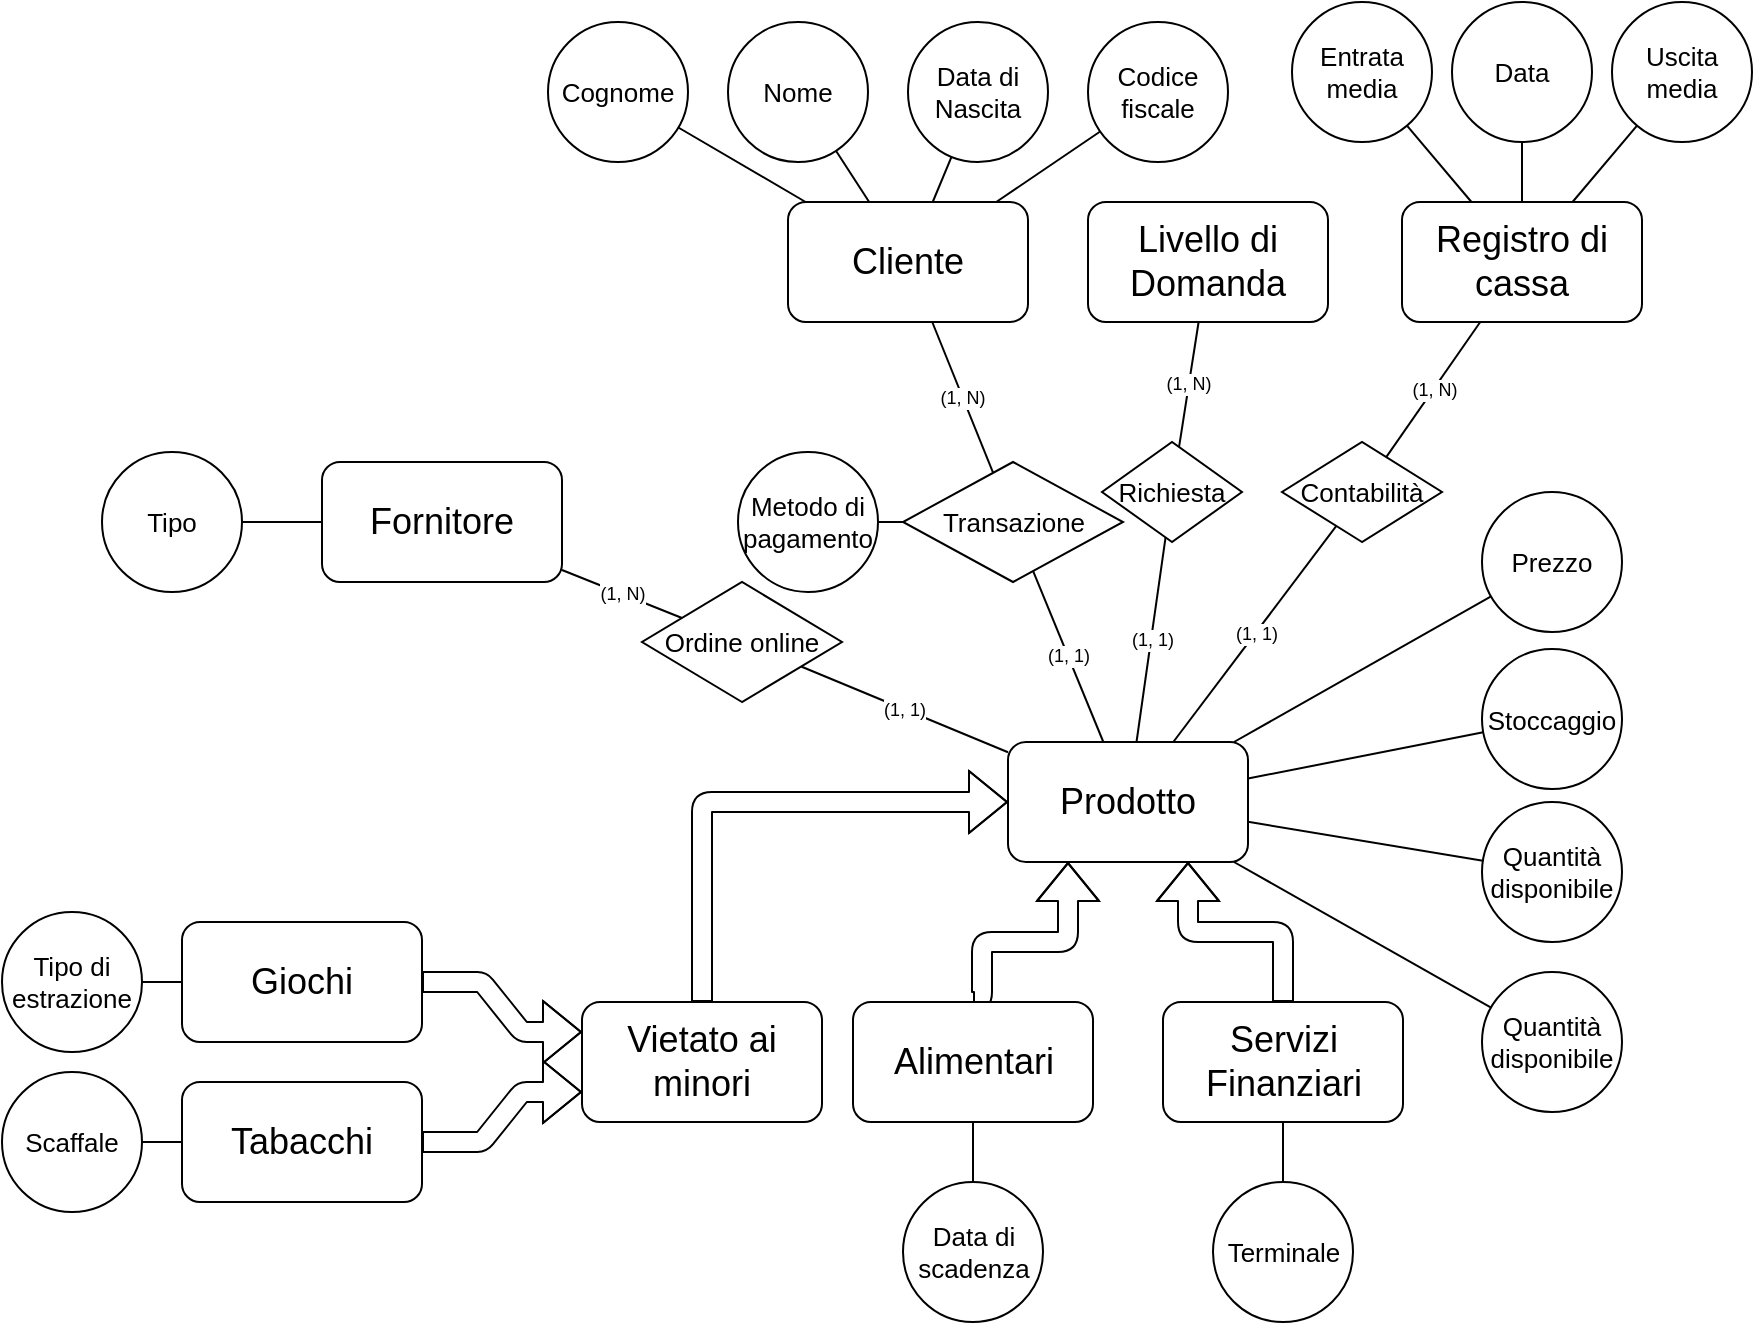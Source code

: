 <mxfile version="22.1.2" type="device" pages="2">
  <diagram name="Page-1" id="yC7KV2Ko1jgtMiXsxVH6">
    <mxGraphModel dx="1434" dy="862" grid="1" gridSize="10" guides="1" tooltips="1" connect="1" arrows="1" fold="1" page="1" pageScale="1" pageWidth="1169" pageHeight="827" background="none" math="0" shadow="0">
      <root>
        <mxCell id="0" />
        <mxCell id="1" parent="0" />
        <mxCell id="bjiBy-Oqqbf7vFOBeWp3-7" style="edgeStyle=entityRelationEdgeStyle;rounded=1;orthogonalLoop=1;jettySize=auto;html=1;entryX=1;entryY=0.75;entryDx=0;entryDy=0;shape=flexArrow;labelBackgroundColor=none;fontColor=default;" parent="1" source="NwfZpaaQpDAw_J0AIX61-36" target="BWnH7RUJTYlGTLS44q7B-50" edge="1">
          <mxGeometry relative="1" as="geometry" />
        </mxCell>
        <mxCell id="bjiBy-Oqqbf7vFOBeWp3-13" style="edgeStyle=orthogonalEdgeStyle;rounded=1;orthogonalLoop=1;jettySize=auto;html=1;entryX=0.25;entryY=0;entryDx=0;entryDy=0;shape=flexArrow;labelBackgroundColor=none;fontColor=default;" parent="1" source="NwfZpaaQpDAw_J0AIX61-58" target="NwfZpaaQpDAw_J0AIX61-10" edge="1">
          <mxGeometry relative="1" as="geometry" />
        </mxCell>
        <mxCell id="bjiBy-Oqqbf7vFOBeWp3-11" style="edgeStyle=orthogonalEdgeStyle;rounded=1;orthogonalLoop=1;jettySize=auto;html=1;endArrow=blockThin;endFill=1;shape=flexArrow;entryX=0.75;entryY=0;entryDx=0;entryDy=0;elbow=vertical;labelBackgroundColor=none;fontColor=default;exitX=0.5;exitY=1;exitDx=0;exitDy=0;" parent="1" source="NwfZpaaQpDAw_J0AIX61-81" target="NwfZpaaQpDAw_J0AIX61-10" edge="1">
          <mxGeometry relative="1" as="geometry">
            <Array as="points">
              <mxPoint x="637" y="554" />
              <mxPoint x="680" y="554" />
            </Array>
          </mxGeometry>
        </mxCell>
        <mxCell id="bjiBy-Oqqbf7vFOBeWp3-6" style="edgeStyle=entityRelationEdgeStyle;rounded=1;orthogonalLoop=1;jettySize=auto;html=1;shape=flexArrow;entryX=1;entryY=0.25;entryDx=0;entryDy=0;labelBackgroundColor=none;fontColor=default;" parent="1" source="NwfZpaaQpDAw_J0AIX61-86" target="BWnH7RUJTYlGTLS44q7B-50" edge="1">
          <mxGeometry relative="1" as="geometry" />
        </mxCell>
        <mxCell id="BWnH7RUJTYlGTLS44q7B-9" value="(1, N)" style="endArrow=none;rounded=1;shadow=0;snapToPoint=0;fixDash=0;editable=1;movable=1;resizable=1;rotatable=1;deletable=1;locked=0;connectable=1;metaEdit=0;backgroundOutline=0;cloneable=1;enumerate=0;comic=0;fontSize=9;verticalAlign=middle;align=center;fontStyle=0;fontColor=default;labelBackgroundColor=default;labelBorderColor=none;html=1;spacing=0;horizontal=1;" parent="1" source="NwfZpaaQpDAw_J0AIX61-1" target="NwfZpaaQpDAw_J0AIX61-28" edge="1">
          <mxGeometry width="50" height="50" relative="1" as="geometry">
            <mxPoint x="575" y="214" as="sourcePoint" />
            <mxPoint x="804" y="329.5" as="targetPoint" />
          </mxGeometry>
        </mxCell>
        <mxCell id="BWnH7RUJTYlGTLS44q7B-10" value="(1, 1)" style="endArrow=none;rounded=1;shadow=0;snapToPoint=0;fixDash=0;editable=1;movable=1;resizable=1;rotatable=1;deletable=1;locked=0;connectable=1;metaEdit=0;backgroundOutline=0;cloneable=1;enumerate=0;comic=0;fontSize=9;verticalAlign=middle;align=center;fontStyle=0;fontColor=default;labelBackgroundColor=default;labelBorderColor=none;html=1;spacing=0;horizontal=1;" parent="1" source="NwfZpaaQpDAw_J0AIX61-1" target="NwfZpaaQpDAw_J0AIX61-10" edge="1">
          <mxGeometry width="50" height="50" relative="1" as="geometry">
            <mxPoint x="695" y="296" as="sourcePoint" />
            <mxPoint x="695" y="258" as="targetPoint" />
          </mxGeometry>
        </mxCell>
        <mxCell id="BWnH7RUJTYlGTLS44q7B-13" value="" style="endArrow=none;rounded=1;shadow=0;snapToPoint=0;fixDash=0;editable=1;movable=1;resizable=1;rotatable=1;deletable=1;locked=0;connectable=1;metaEdit=0;backgroundOutline=0;cloneable=1;enumerate=0;comic=0;fontSize=18;verticalAlign=middle;align=center;fontStyle=0;fontColor=default;labelBackgroundColor=none;labelBorderColor=none;html=1;spacing=0;horizontal=1;" parent="1" source="BWnH7RUJTYlGTLS44q7B-11" target="NwfZpaaQpDAw_J0AIX61-1" edge="1">
          <mxGeometry width="50" height="50" relative="1" as="geometry">
            <mxPoint x="754" y="408.5" as="sourcePoint" />
            <mxPoint x="590" y="350" as="targetPoint" />
          </mxGeometry>
        </mxCell>
        <mxCell id="BWnH7RUJTYlGTLS44q7B-18" value="" style="endArrow=none;rounded=1;shadow=0;snapToPoint=0;fixDash=0;editable=1;movable=1;resizable=1;rotatable=1;deletable=1;locked=0;connectable=1;metaEdit=0;backgroundOutline=0;cloneable=1;enumerate=0;comic=0;fontSize=18;verticalAlign=middle;align=center;fontStyle=0;fontColor=default;labelBackgroundColor=none;labelBorderColor=none;html=1;spacing=0;horizontal=1;" parent="1" source="BWnH7RUJTYlGTLS44q7B-17" target="NwfZpaaQpDAw_J0AIX61-36" edge="1">
          <mxGeometry width="50" height="50" relative="1" as="geometry">
            <mxPoint x="-95" y="895" as="sourcePoint" />
            <mxPoint x="-45" y="845" as="targetPoint" />
          </mxGeometry>
        </mxCell>
        <mxCell id="BWnH7RUJTYlGTLS44q7B-23" value="(1, N)" style="endArrow=none;rounded=1;shadow=0;snapToPoint=0;fixDash=0;editable=1;movable=1;resizable=1;rotatable=1;deletable=1;locked=0;connectable=1;metaEdit=0;backgroundOutline=0;cloneable=1;enumerate=0;comic=0;fontSize=9;verticalAlign=middle;align=center;fontStyle=0;fontColor=default;labelBackgroundColor=default;labelBorderColor=none;html=1;spacing=0;horizontal=1;" parent="1" source="BWnH7RUJTYlGTLS44q7B-19" target="BWnH7RUJTYlGTLS44q7B-22" edge="1">
          <mxGeometry width="50" height="50" relative="1" as="geometry">
            <mxPoint x="864" y="467" as="sourcePoint" />
            <mxPoint x="914" y="417" as="targetPoint" />
          </mxGeometry>
        </mxCell>
        <mxCell id="BWnH7RUJTYlGTLS44q7B-24" value="(1, 1)" style="endArrow=none;rounded=1;shadow=0;snapToPoint=0;fixDash=0;editable=1;movable=1;resizable=1;rotatable=1;deletable=1;locked=0;connectable=1;metaEdit=0;backgroundOutline=0;cloneable=1;enumerate=0;comic=0;fontSize=9;verticalAlign=middle;align=center;fontStyle=0;fontColor=default;labelBackgroundColor=default;labelBorderColor=none;html=1;spacing=0;horizontal=1;" parent="1" source="NwfZpaaQpDAw_J0AIX61-10" target="BWnH7RUJTYlGTLS44q7B-22" edge="1">
          <mxGeometry width="50" height="50" relative="1" as="geometry">
            <mxPoint x="385" y="273" as="sourcePoint" />
            <mxPoint x="470" y="322" as="targetPoint" />
          </mxGeometry>
        </mxCell>
        <mxCell id="BWnH7RUJTYlGTLS44q7B-29" value="" style="endArrow=none;rounded=1;shadow=0;snapToPoint=0;fixDash=0;editable=1;movable=1;resizable=1;rotatable=1;deletable=1;locked=0;connectable=1;metaEdit=0;backgroundOutline=0;cloneable=1;enumerate=0;comic=0;fontSize=18;verticalAlign=middle;align=center;fontStyle=0;fontColor=default;labelBackgroundColor=none;labelBorderColor=none;html=1;spacing=0;horizontal=1;" parent="1" source="BWnH7RUJTYlGTLS44q7B-27" target="NwfZpaaQpDAw_J0AIX61-10" edge="1">
          <mxGeometry width="50" height="50" relative="1" as="geometry">
            <mxPoint x="829" y="245" as="sourcePoint" />
            <mxPoint x="759" y="331.166" as="targetPoint" />
          </mxGeometry>
        </mxCell>
        <mxCell id="BWnH7RUJTYlGTLS44q7B-30" value="" style="endArrow=none;rounded=1;shadow=0;snapToPoint=0;fixDash=0;editable=1;movable=1;resizable=1;rotatable=1;deletable=1;locked=0;connectable=1;metaEdit=0;backgroundOutline=0;cloneable=1;enumerate=0;comic=0;fontSize=18;verticalAlign=middle;align=center;fontStyle=0;fontColor=default;labelBackgroundColor=none;labelBorderColor=none;html=1;spacing=0;horizontal=1;" parent="1" source="BWnH7RUJTYlGTLS44q7B-28" target="NwfZpaaQpDAw_J0AIX61-10" edge="1">
          <mxGeometry width="50" height="50" relative="1" as="geometry">
            <mxPoint x="824" y="331" as="sourcePoint" />
            <mxPoint x="759" y="372.273" as="targetPoint" />
          </mxGeometry>
        </mxCell>
        <mxCell id="BWnH7RUJTYlGTLS44q7B-32" value="(1, 1)" style="endArrow=none;rounded=1;shadow=0;snapToPoint=0;fixDash=0;editable=1;movable=1;resizable=1;rotatable=1;deletable=1;locked=0;connectable=1;metaEdit=0;backgroundOutline=0;cloneable=1;enumerate=0;comic=0;fontSize=9;verticalAlign=middle;align=center;fontStyle=0;fontColor=default;labelBackgroundColor=default;labelBorderColor=none;html=1;spacing=0;horizontal=1;" parent="1" source="BWnH7RUJTYlGTLS44q7B-33" target="NwfZpaaQpDAw_J0AIX61-10" edge="1">
          <mxGeometry width="50" height="50" relative="1" as="geometry">
            <mxPoint x="856" y="272" as="sourcePoint" />
            <mxPoint x="759" y="313.0" as="targetPoint" />
          </mxGeometry>
        </mxCell>
        <mxCell id="BWnH7RUJTYlGTLS44q7B-34" value="(1, N)" style="endArrow=none;rounded=1;shadow=0;snapToPoint=0;fixDash=0;editable=1;movable=1;resizable=1;rotatable=1;deletable=1;locked=0;connectable=1;metaEdit=0;backgroundOutline=0;cloneable=1;enumerate=0;comic=0;fontSize=9;verticalAlign=middle;align=center;fontStyle=0;fontColor=default;labelBackgroundColor=default;labelBorderColor=none;html=1;spacing=0;horizontal=1;" parent="1" source="BWnH7RUJTYlGTLS44q7B-31" target="BWnH7RUJTYlGTLS44q7B-33" edge="1">
          <mxGeometry width="50" height="50" relative="1" as="geometry">
            <mxPoint x="875" y="275" as="sourcePoint" />
            <mxPoint x="769" y="325" as="targetPoint" />
          </mxGeometry>
        </mxCell>
        <mxCell id="BWnH7RUJTYlGTLS44q7B-40" value="" style="endArrow=none;rounded=1;shadow=0;snapToPoint=0;fixDash=0;editable=1;movable=1;resizable=1;rotatable=1;deletable=1;locked=0;connectable=1;metaEdit=0;backgroundOutline=0;cloneable=1;enumerate=0;comic=0;fontSize=18;verticalAlign=middle;align=center;fontStyle=0;fontColor=default;labelBackgroundColor=none;labelBorderColor=none;html=1;spacing=0;horizontal=1;" parent="1" source="BWnH7RUJTYlGTLS44q7B-41" target="NwfZpaaQpDAw_J0AIX61-86" edge="1">
          <mxGeometry width="50" height="50" relative="1" as="geometry">
            <mxPoint x="113.25" y="1134" as="sourcePoint" />
            <mxPoint x="254.25" y="1065" as="targetPoint" />
          </mxGeometry>
        </mxCell>
        <mxCell id="BWnH7RUJTYlGTLS44q7B-45" value="" style="endArrow=none;rounded=1;shadow=0;snapToPoint=0;fixDash=0;editable=1;movable=1;resizable=1;rotatable=1;deletable=1;locked=0;connectable=1;metaEdit=0;backgroundOutline=0;cloneable=1;enumerate=0;comic=0;fontSize=18;verticalAlign=middle;align=center;fontStyle=0;fontColor=default;labelBackgroundColor=none;labelBorderColor=none;html=1;spacing=0;horizontal=1;" parent="1" source="UuxUA1EpaXaRg3eKshWf-8" target="NwfZpaaQpDAw_J0AIX61-28" edge="1">
          <mxGeometry width="50" height="50" relative="1" as="geometry">
            <mxPoint x="589.0" y="104" as="sourcePoint" />
            <mxPoint x="651.0" y="134.5" as="targetPoint" />
          </mxGeometry>
        </mxCell>
        <mxCell id="BWnH7RUJTYlGTLS44q7B-47" value="" style="endArrow=none;rounded=1;shadow=0;snapToPoint=0;fixDash=0;editable=1;movable=1;resizable=1;rotatable=1;deletable=1;locked=0;connectable=1;metaEdit=0;backgroundOutline=0;cloneable=1;enumerate=0;comic=0;fontSize=18;verticalAlign=middle;align=center;fontStyle=0;fontColor=default;labelBackgroundColor=none;labelBorderColor=none;html=1;spacing=0;horizontal=1;" parent="1" source="BWnH7RUJTYlGTLS44q7B-46" target="NwfZpaaQpDAw_J0AIX61-28" edge="1">
          <mxGeometry width="50" height="50" relative="1" as="geometry">
            <mxPoint x="780" y="357.5" as="sourcePoint" />
            <mxPoint x="627" y="141.3" as="targetPoint" />
          </mxGeometry>
        </mxCell>
        <mxCell id="BWnH7RUJTYlGTLS44q7B-49" value="" style="endArrow=none;rounded=1;shadow=0;snapToPoint=0;fixDash=0;editable=1;movable=1;resizable=1;rotatable=1;deletable=1;locked=0;connectable=1;metaEdit=0;backgroundOutline=0;cloneable=1;enumerate=0;comic=0;fontSize=18;verticalAlign=middle;align=center;fontStyle=0;fontColor=default;labelBackgroundColor=none;labelBorderColor=none;html=1;spacing=0;horizontal=1;" parent="1" source="BWnH7RUJTYlGTLS44q7B-48" target="NwfZpaaQpDAw_J0AIX61-28" edge="1">
          <mxGeometry width="50" height="50" relative="1" as="geometry">
            <mxPoint x="722" y="134.5" as="sourcePoint" />
            <mxPoint x="645" y="137.5" as="targetPoint" />
          </mxGeometry>
        </mxCell>
        <mxCell id="bjiBy-Oqqbf7vFOBeWp3-12" style="edgeStyle=orthogonalEdgeStyle;rounded=1;orthogonalLoop=1;jettySize=auto;html=1;entryX=1;entryY=0.5;entryDx=0;entryDy=0;exitX=0.5;exitY=1;exitDx=0;exitDy=0;elbow=vertical;shape=flexArrow;labelBackgroundColor=none;fontColor=default;" parent="1" source="BWnH7RUJTYlGTLS44q7B-50" target="NwfZpaaQpDAw_J0AIX61-10" edge="1">
          <mxGeometry relative="1" as="geometry">
            <Array as="points">
              <mxPoint x="497" y="484" />
            </Array>
          </mxGeometry>
        </mxCell>
        <mxCell id="BWnH7RUJTYlGTLS44q7B-60" value="" style="endArrow=none;rounded=1;shadow=0;snapToPoint=0;fixDash=0;editable=1;movable=1;resizable=1;rotatable=1;deletable=1;locked=0;connectable=1;metaEdit=0;backgroundOutline=0;cloneable=1;enumerate=0;comic=0;fontSize=18;verticalAlign=middle;align=center;fontStyle=0;fontColor=default;labelBackgroundColor=none;labelBorderColor=none;html=1;spacing=0;horizontal=1;" parent="1" source="BWnH7RUJTYlGTLS44q7B-59" target="NwfZpaaQpDAw_J0AIX61-10" edge="1">
          <mxGeometry width="50" height="50" relative="1" as="geometry">
            <mxPoint x="959" y="275.5" as="sourcePoint" />
            <mxPoint x="759" y="350.56" as="targetPoint" />
          </mxGeometry>
        </mxCell>
        <mxCell id="BWnH7RUJTYlGTLS44q7B-65" value="(1, 1)" style="endArrow=none;rounded=1;shadow=0;snapToPoint=0;fixDash=0;editable=1;movable=1;resizable=1;rotatable=1;deletable=1;locked=0;connectable=1;metaEdit=0;backgroundOutline=0;cloneable=1;enumerate=0;comic=0;fontSize=9;verticalAlign=middle;align=center;fontStyle=0;fontColor=default;labelBackgroundColor=default;labelBorderColor=none;html=1;spacing=0;horizontal=1;" parent="1" source="BWnH7RUJTYlGTLS44q7B-64" target="NwfZpaaQpDAw_J0AIX61-10" edge="1">
          <mxGeometry width="50" height="50" relative="1" as="geometry">
            <mxPoint x="752" y="318" as="sourcePoint" />
            <mxPoint x="709" y="414" as="targetPoint" />
          </mxGeometry>
        </mxCell>
        <mxCell id="BWnH7RUJTYlGTLS44q7B-66" value="(1, N)" style="endArrow=none;rounded=1;shadow=0;snapToPoint=0;fixDash=0;editable=1;movable=1;resizable=1;rotatable=1;deletable=1;locked=0;connectable=1;metaEdit=0;backgroundOutline=0;cloneable=1;enumerate=0;comic=0;fontSize=9;verticalAlign=middle;align=center;fontStyle=0;fontColor=default;labelBackgroundColor=default;labelBorderColor=none;html=1;spacing=0;horizontal=1;" parent="1" source="BWnH7RUJTYlGTLS44q7B-63" target="BWnH7RUJTYlGTLS44q7B-64" edge="1">
          <mxGeometry width="50" height="50" relative="1" as="geometry">
            <mxPoint x="776" y="528.5" as="sourcePoint" />
            <mxPoint x="714" y="501.5" as="targetPoint" />
          </mxGeometry>
        </mxCell>
        <mxCell id="BWnH7RUJTYlGTLS44q7B-70" value="" style="endArrow=none;rounded=1;shadow=0;snapToPoint=0;fixDash=0;editable=1;movable=1;resizable=1;rotatable=1;deletable=1;locked=0;connectable=1;metaEdit=0;backgroundOutline=0;cloneable=1;enumerate=0;comic=0;fontSize=18;verticalAlign=middle;align=center;fontStyle=0;fontColor=default;labelBackgroundColor=none;labelBorderColor=none;html=1;spacing=0;horizontal=1;" parent="1" source="BWnH7RUJTYlGTLS44q7B-68" target="BWnH7RUJTYlGTLS44q7B-63" edge="1">
          <mxGeometry width="50" height="50" relative="1" as="geometry">
            <mxPoint x="861" y="409.5" as="sourcePoint" />
            <mxPoint x="714" y="455.5" as="targetPoint" />
          </mxGeometry>
        </mxCell>
        <mxCell id="BWnH7RUJTYlGTLS44q7B-71" value="" style="endArrow=none;rounded=1;shadow=0;snapToPoint=0;fixDash=0;editable=1;movable=1;resizable=1;rotatable=1;deletable=1;locked=0;connectable=1;metaEdit=0;backgroundOutline=0;cloneable=1;enumerate=0;comic=0;fontSize=18;verticalAlign=middle;align=center;fontStyle=0;fontColor=default;labelBackgroundColor=none;labelBorderColor=none;html=1;spacing=0;horizontal=1;" parent="1" source="BWnH7RUJTYlGTLS44q7B-69" target="BWnH7RUJTYlGTLS44q7B-63" edge="1">
          <mxGeometry width="50" height="50" relative="1" as="geometry">
            <mxPoint x="1028" y="681.5" as="sourcePoint" />
            <mxPoint x="990" y="582.5" as="targetPoint" />
          </mxGeometry>
        </mxCell>
        <mxCell id="BWnH7RUJTYlGTLS44q7B-73" value="" style="endArrow=none;rounded=1;shadow=0;snapToPoint=0;fixDash=0;editable=1;movable=1;resizable=1;rotatable=1;deletable=1;locked=0;connectable=1;metaEdit=0;backgroundOutline=0;cloneable=1;enumerate=0;comic=0;fontSize=18;verticalAlign=middle;align=center;fontStyle=0;fontColor=default;labelBackgroundColor=none;labelBorderColor=none;html=1;spacing=0;horizontal=1;" parent="1" source="BWnH7RUJTYlGTLS44q7B-72" target="BWnH7RUJTYlGTLS44q7B-63" edge="1">
          <mxGeometry width="50" height="50" relative="1" as="geometry">
            <mxPoint x="989.64" y="755.75" as="sourcePoint" />
            <mxPoint x="987" y="220.979" as="targetPoint" />
          </mxGeometry>
        </mxCell>
        <mxCell id="BWnH7RUJTYlGTLS44q7B-77" value="" style="endArrow=none;rounded=1;shadow=0;snapToPoint=0;fixDash=0;editable=1;movable=1;resizable=1;rotatable=1;deletable=1;locked=0;connectable=1;metaEdit=0;backgroundOutline=0;cloneable=1;enumerate=0;comic=0;fontSize=18;verticalAlign=middle;align=center;fontStyle=0;fontColor=default;labelBackgroundColor=none;labelBorderColor=none;html=1;spacing=0;horizontal=1;" parent="1" source="BWnH7RUJTYlGTLS44q7B-76" target="NwfZpaaQpDAw_J0AIX61-10" edge="1">
          <mxGeometry width="50" height="50" relative="1" as="geometry">
            <mxPoint x="858" y="368" as="sourcePoint" />
            <mxPoint x="755" y="416" as="targetPoint" />
          </mxGeometry>
        </mxCell>
        <mxCell id="UuxUA1EpaXaRg3eKshWf-10" value="" style="endArrow=none;rounded=1;shadow=0;snapToPoint=0;fixDash=0;editable=1;movable=1;resizable=1;rotatable=1;deletable=1;locked=0;connectable=1;metaEdit=0;backgroundOutline=0;cloneable=1;enumerate=0;comic=0;fontSize=18;verticalAlign=middle;align=center;fontStyle=0;fontColor=default;labelBackgroundColor=none;labelBorderColor=none;html=1;spacing=0;horizontal=1;" parent="1" source="UuxUA1EpaXaRg3eKshWf-7" target="NwfZpaaQpDAw_J0AIX61-28" edge="1">
          <mxGeometry width="50" height="50" relative="1" as="geometry">
            <mxPoint x="651" y="112" as="sourcePoint" />
            <mxPoint x="622" y="150" as="targetPoint" />
          </mxGeometry>
        </mxCell>
        <mxCell id="UuxUA1EpaXaRg3eKshWf-11" value="" style="endArrow=none;rounded=1;shadow=0;snapToPoint=0;fixDash=0;editable=1;movable=1;resizable=1;rotatable=1;deletable=1;locked=0;connectable=1;metaEdit=0;backgroundOutline=0;cloneable=1;enumerate=0;comic=0;fontSize=18;verticalAlign=middle;align=center;fontStyle=0;fontColor=default;labelBackgroundColor=none;labelBorderColor=none;html=1;spacing=0;horizontal=1;" parent="1" source="UuxUA1EpaXaRg3eKshWf-12" target="BWnH7RUJTYlGTLS44q7B-19" edge="1">
          <mxGeometry width="50" height="50" relative="1" as="geometry">
            <mxPoint x="410.25" y="394" as="sourcePoint" />
            <mxPoint x="342" y="279.764" as="targetPoint" />
          </mxGeometry>
        </mxCell>
        <mxCell id="NwfZpaaQpDAw_J0AIX61-10" value="Prodotto" style="fontSize=18;shadow=0;snapToPoint=0;fixDash=0;editable=1;movable=1;resizable=1;rotatable=1;deletable=1;locked=0;connectable=1;metaEdit=0;backgroundOutline=0;cloneable=1;enumerate=0;comic=0;verticalAlign=middle;align=center;fontStyle=0;labelBackgroundColor=none;labelBorderColor=none;whiteSpace=wrap;html=1;spacing=0;horizontal=1;direction=west;flipH=0;flipV=0;rounded=1;" parent="1" vertex="1">
          <mxGeometry x="650" y="454" width="120" height="60" as="geometry" />
        </mxCell>
        <mxCell id="NwfZpaaQpDAw_J0AIX61-1" value="Transazione" style="rhombus;fontSize=13;shadow=0;snapToPoint=0;fixDash=0;editable=1;movable=1;resizable=1;rotatable=1;deletable=1;locked=0;connectable=1;metaEdit=0;backgroundOutline=0;cloneable=1;enumerate=0;comic=0;verticalAlign=middle;align=center;fontStyle=0;labelBackgroundColor=none;labelBorderColor=none;whiteSpace=wrap;html=1;spacing=0;horizontal=1;direction=west;flipH=0;flipV=0;rounded=0;" parent="1" vertex="1">
          <mxGeometry x="597.5" y="314" width="110" height="60" as="geometry" />
        </mxCell>
        <mxCell id="NwfZpaaQpDAw_J0AIX61-28" value="Cliente" style="rounded=1;fontSize=18;shadow=0;snapToPoint=0;fixDash=0;editable=1;movable=1;resizable=1;rotatable=1;deletable=1;locked=0;connectable=1;metaEdit=0;backgroundOutline=0;cloneable=1;enumerate=0;comic=0;verticalAlign=middle;align=center;fontStyle=0;labelBackgroundColor=none;labelBorderColor=none;whiteSpace=wrap;html=1;spacing=0;horizontal=1;direction=west;flipH=0;flipV=0;" parent="1" vertex="1">
          <mxGeometry x="540" y="184" width="120" height="60" as="geometry" />
        </mxCell>
        <mxCell id="NwfZpaaQpDAw_J0AIX61-36" value="Giochi" style="rounded=1;fontSize=18;shadow=0;snapToPoint=0;fixDash=0;editable=1;movable=1;resizable=1;rotatable=1;deletable=1;locked=0;connectable=1;metaEdit=0;backgroundOutline=0;cloneable=1;enumerate=0;comic=0;verticalAlign=middle;align=center;fontStyle=0;labelBackgroundColor=none;labelBorderColor=none;whiteSpace=wrap;html=1;spacing=0;horizontal=1;direction=west;flipH=0;flipV=0;" parent="1" vertex="1">
          <mxGeometry x="237" y="544" width="120" height="60" as="geometry" />
        </mxCell>
        <mxCell id="NwfZpaaQpDAw_J0AIX61-58" value="Servizi Finanziari" style="fontSize=18;shadow=0;snapToPoint=0;fixDash=0;editable=1;movable=1;resizable=1;rotatable=1;deletable=1;locked=0;connectable=1;metaEdit=0;backgroundOutline=0;cloneable=1;enumerate=0;comic=0;verticalAlign=middle;align=center;fontStyle=0;labelBackgroundColor=none;labelBorderColor=none;whiteSpace=wrap;html=1;spacing=0;horizontal=1;direction=west;flipH=0;flipV=0;rounded=1;" parent="1" vertex="1">
          <mxGeometry x="727.5" y="584" width="120" height="60" as="geometry" />
        </mxCell>
        <mxCell id="NwfZpaaQpDAw_J0AIX61-81" value="Alimentari" style="rounded=1;fontSize=18;shadow=0;snapToPoint=0;fixDash=0;editable=1;movable=1;resizable=1;rotatable=1;deletable=1;locked=0;connectable=1;metaEdit=0;backgroundOutline=0;cloneable=1;enumerate=0;comic=0;verticalAlign=middle;align=center;fontStyle=0;labelBackgroundColor=none;labelBorderColor=none;whiteSpace=wrap;html=1;spacing=0;horizontal=1;direction=west;flipH=0;flipV=0;" parent="1" vertex="1">
          <mxGeometry x="572.5" y="584" width="120" height="60" as="geometry" />
        </mxCell>
        <mxCell id="NwfZpaaQpDAw_J0AIX61-86" value="Tabacchi" style="rounded=1;fontSize=18;shadow=0;snapToPoint=0;fixDash=0;editable=1;movable=1;resizable=1;rotatable=1;deletable=1;locked=0;connectable=1;metaEdit=0;backgroundOutline=0;cloneable=1;enumerate=0;comic=0;verticalAlign=middle;align=center;fontStyle=0;labelBackgroundColor=none;labelBorderColor=none;whiteSpace=wrap;html=1;spacing=0;horizontal=1;direction=west;flipH=0;flipV=0;" parent="1" vertex="1">
          <mxGeometry x="237" y="624" width="120" height="60" as="geometry" />
        </mxCell>
        <mxCell id="BWnH7RUJTYlGTLS44q7B-11" value="Metodo di pagamento" style="ellipse;aspect=fixed;shadow=0;snapToPoint=0;fixDash=0;editable=1;movable=1;resizable=1;rotatable=1;deletable=1;locked=0;connectable=1;metaEdit=0;backgroundOutline=0;cloneable=1;enumerate=0;comic=0;fontSize=13;verticalAlign=middle;align=center;fontStyle=0;labelBackgroundColor=none;labelBorderColor=none;whiteSpace=wrap;html=1;spacing=0;horizontal=1;direction=west;flipH=0;flipV=0;noLabel=0;allowArrows=1;expand=1;autosize=1;fixedWidth=0;resizeWidth=0;resizeHeight=0;treeFolding=0;treeMoving=0;rounded=1;" parent="1" vertex="1">
          <mxGeometry x="515" y="309" width="70" height="70" as="geometry" />
        </mxCell>
        <mxCell id="BWnH7RUJTYlGTLS44q7B-17" value="Tipo di estrazione" style="ellipse;aspect=fixed;shadow=0;snapToPoint=0;fixDash=0;editable=1;movable=1;resizable=1;rotatable=1;deletable=1;locked=0;connectable=1;metaEdit=0;backgroundOutline=0;cloneable=1;enumerate=0;comic=0;fontSize=13;verticalAlign=middle;align=center;fontStyle=0;labelBackgroundColor=none;labelBorderColor=none;whiteSpace=wrap;html=1;spacing=0;horizontal=1;direction=west;flipH=0;flipV=0;noLabel=0;allowArrows=1;expand=1;autosize=1;fixedWidth=0;resizeWidth=0;resizeHeight=0;treeFolding=0;treeMoving=0;rounded=1;" parent="1" vertex="1">
          <mxGeometry x="147" y="539" width="70" height="70" as="geometry" />
        </mxCell>
        <mxCell id="BWnH7RUJTYlGTLS44q7B-19" value="Fornitore" style="rounded=1;shadow=0;snapToPoint=0;fixDash=0;editable=1;movable=1;resizable=1;rotatable=1;deletable=1;locked=0;connectable=1;metaEdit=0;backgroundOutline=0;cloneable=1;enumerate=0;comic=0;fontSize=18;verticalAlign=middle;align=center;fontStyle=0;labelBackgroundColor=none;labelBorderColor=none;whiteSpace=wrap;html=1;spacing=0;horizontal=1;direction=west;flipH=0;flipV=0;" parent="1" vertex="1">
          <mxGeometry x="307" y="314" width="120" height="60" as="geometry" />
        </mxCell>
        <mxCell id="BWnH7RUJTYlGTLS44q7B-22" value="Ordine online" style="rhombus;shadow=0;snapToPoint=0;fixDash=0;editable=1;movable=1;resizable=1;rotatable=1;deletable=1;locked=0;connectable=1;metaEdit=0;backgroundOutline=0;cloneable=1;enumerate=0;comic=0;fontSize=13;verticalAlign=middle;align=center;fontStyle=0;labelBackgroundColor=none;labelBorderColor=none;whiteSpace=wrap;html=1;spacing=0;horizontal=1;direction=west;flipH=0;flipV=0;rounded=0;" parent="1" vertex="1">
          <mxGeometry x="467" y="374" width="100" height="60" as="geometry" />
        </mxCell>
        <mxCell id="BWnH7RUJTYlGTLS44q7B-27" value="Prezzo" style="ellipse;aspect=fixed;shadow=0;snapToPoint=0;fixDash=0;editable=1;movable=1;resizable=1;rotatable=1;deletable=1;locked=0;connectable=1;metaEdit=0;backgroundOutline=0;cloneable=1;enumerate=0;comic=0;fontSize=13;verticalAlign=middle;align=center;fontStyle=0;labelBackgroundColor=none;labelBorderColor=none;whiteSpace=wrap;html=1;spacing=0;horizontal=1;direction=west;flipH=0;flipV=0;noLabel=0;allowArrows=1;expand=1;autosize=1;fixedWidth=0;resizeWidth=0;resizeHeight=0;treeFolding=0;treeMoving=0;rounded=1;" parent="1" vertex="1">
          <mxGeometry x="887" y="329" width="70" height="70" as="geometry" />
        </mxCell>
        <mxCell id="BWnH7RUJTYlGTLS44q7B-28" value="Quantità disponibile" style="ellipse;aspect=fixed;shadow=0;snapToPoint=0;fixDash=0;editable=1;movable=1;resizable=1;rotatable=1;deletable=1;locked=0;connectable=1;metaEdit=0;backgroundOutline=0;cloneable=1;enumerate=0;comic=0;fontSize=13;verticalAlign=middle;align=center;fontStyle=0;labelBackgroundColor=none;labelBorderColor=none;whiteSpace=wrap;html=1;spacing=0;horizontal=1;direction=west;flipH=0;flipV=0;noLabel=0;allowArrows=1;expand=1;autosize=1;fixedWidth=0;resizeWidth=0;resizeHeight=0;treeFolding=0;treeMoving=0;rounded=1;" parent="1" vertex="1">
          <mxGeometry x="887" y="569" width="70" height="70" as="geometry" />
        </mxCell>
        <mxCell id="BWnH7RUJTYlGTLS44q7B-31" value="Livello di Domanda" style="rounded=1;shadow=0;snapToPoint=0;fixDash=0;editable=1;movable=1;resizable=1;rotatable=1;deletable=1;locked=0;connectable=1;metaEdit=0;backgroundOutline=0;cloneable=1;enumerate=0;comic=0;fontSize=18;verticalAlign=middle;align=center;fontStyle=0;labelBackgroundColor=none;labelBorderColor=none;whiteSpace=wrap;html=1;spacing=0;horizontal=1;direction=west;flipH=0;flipV=0;" parent="1" vertex="1">
          <mxGeometry x="690" y="184" width="120" height="60" as="geometry" />
        </mxCell>
        <mxCell id="BWnH7RUJTYlGTLS44q7B-33" value="Richiesta" style="rhombus;shadow=0;snapToPoint=0;fixDash=0;editable=1;movable=1;resizable=1;rotatable=1;deletable=1;locked=0;connectable=1;metaEdit=0;backgroundOutline=0;cloneable=1;enumerate=0;comic=0;fontSize=13;verticalAlign=middle;align=center;fontStyle=0;labelBackgroundColor=none;labelBorderColor=none;whiteSpace=wrap;html=1;spacing=0;horizontal=1;direction=west;flipH=0;flipV=0;rounded=0;" parent="1" vertex="1">
          <mxGeometry x="697" y="304" width="70" height="50" as="geometry" />
        </mxCell>
        <mxCell id="BWnH7RUJTYlGTLS44q7B-36" value="Terminale" style="ellipse;aspect=fixed;shadow=0;snapToPoint=0;fixDash=0;editable=1;movable=1;resizable=1;rotatable=1;deletable=1;locked=0;connectable=1;metaEdit=0;backgroundOutline=0;cloneable=1;enumerate=0;comic=0;fontSize=13;verticalAlign=middle;align=center;fontStyle=0;labelBackgroundColor=none;labelBorderColor=none;whiteSpace=wrap;html=1;spacing=0;horizontal=1;direction=west;flipH=0;flipV=0;noLabel=0;allowArrows=1;expand=1;autosize=1;fixedWidth=0;resizeWidth=0;resizeHeight=0;treeFolding=0;treeMoving=0;rounded=1;" parent="1" vertex="1">
          <mxGeometry x="752.5" y="674" width="70" height="70" as="geometry" />
        </mxCell>
        <mxCell id="BWnH7RUJTYlGTLS44q7B-37" value="" style="endArrow=none;rounded=1;shadow=0;snapToPoint=0;fixDash=0;editable=1;movable=1;resizable=1;rotatable=1;deletable=1;locked=0;connectable=1;metaEdit=0;backgroundOutline=0;cloneable=1;enumerate=0;comic=0;fontSize=18;verticalAlign=middle;align=center;fontStyle=0;fontColor=default;labelBackgroundColor=none;labelBorderColor=none;html=1;spacing=0;horizontal=1;" parent="1" source="BWnH7RUJTYlGTLS44q7B-36" target="NwfZpaaQpDAw_J0AIX61-58" edge="1">
          <mxGeometry width="50" height="50" relative="1" as="geometry">
            <mxPoint x="780.717" y="674.148" as="sourcePoint" />
            <mxPoint x="653" y="460" as="targetPoint" />
          </mxGeometry>
        </mxCell>
        <mxCell id="BWnH7RUJTYlGTLS44q7B-41" value="Scaffale" style="ellipse;aspect=fixed;shadow=0;snapToPoint=0;fixDash=0;editable=1;movable=1;resizable=1;rotatable=1;deletable=1;locked=0;connectable=1;metaEdit=0;backgroundOutline=0;cloneable=1;enumerate=0;comic=0;fontSize=13;verticalAlign=middle;align=center;fontStyle=0;labelBackgroundColor=none;labelBorderColor=none;whiteSpace=wrap;html=1;spacing=0;horizontal=1;direction=west;flipH=0;flipV=0;noLabel=0;allowArrows=1;expand=1;autosize=1;fixedWidth=0;resizeWidth=0;resizeHeight=0;treeFolding=0;treeMoving=0;rounded=1;" parent="1" vertex="1">
          <mxGeometry x="147" y="619" width="70" height="70" as="geometry" />
        </mxCell>
        <mxCell id="BWnH7RUJTYlGTLS44q7B-46" value="Cognome" style="ellipse;aspect=fixed;shadow=0;snapToPoint=0;fixDash=0;editable=1;movable=1;resizable=1;rotatable=1;deletable=1;locked=0;connectable=1;metaEdit=0;backgroundOutline=0;cloneable=1;enumerate=0;comic=0;fontSize=13;verticalAlign=middle;align=center;fontStyle=0;labelBackgroundColor=none;labelBorderColor=none;whiteSpace=wrap;html=1;spacing=0;horizontal=1;direction=west;flipH=0;flipV=0;noLabel=0;allowArrows=1;expand=1;autosize=1;fixedWidth=0;resizeWidth=0;resizeHeight=0;treeFolding=0;treeMoving=0;rounded=1;" parent="1" vertex="1">
          <mxGeometry x="420" y="94" width="70" height="70" as="geometry" />
        </mxCell>
        <mxCell id="BWnH7RUJTYlGTLS44q7B-48" value="Data di Nascita" style="ellipse;aspect=fixed;shadow=0;snapToPoint=0;fixDash=0;editable=1;movable=1;resizable=1;rotatable=1;deletable=1;locked=0;connectable=1;metaEdit=0;backgroundOutline=0;cloneable=1;enumerate=0;comic=0;fontSize=13;verticalAlign=middle;align=center;fontStyle=0;labelBackgroundColor=none;labelBorderColor=none;whiteSpace=wrap;html=1;spacing=0;horizontal=1;direction=west;flipH=0;flipV=0;noLabel=0;allowArrows=1;expand=1;autosize=1;fixedWidth=0;resizeWidth=0;resizeHeight=0;treeFolding=0;treeMoving=0;rounded=1;" parent="1" vertex="1">
          <mxGeometry x="600" y="94" width="70" height="70" as="geometry" />
        </mxCell>
        <mxCell id="BWnH7RUJTYlGTLS44q7B-50" value="Vietato ai minori&lt;br&gt;" style="rounded=1;shadow=0;snapToPoint=0;fixDash=0;editable=1;movable=1;resizable=1;rotatable=1;deletable=1;locked=0;connectable=1;metaEdit=0;backgroundOutline=0;cloneable=1;enumerate=0;comic=0;fontSize=18;verticalAlign=middle;align=center;fontStyle=0;labelBackgroundColor=none;labelBorderColor=none;whiteSpace=wrap;html=1;spacing=0;horizontal=1;direction=west;flipH=0;flipV=0;" parent="1" vertex="1">
          <mxGeometry x="437" y="584" width="120" height="60" as="geometry" />
        </mxCell>
        <mxCell id="BWnH7RUJTYlGTLS44q7B-52" value="" style="endArrow=none;rounded=1;shadow=0;snapToPoint=0;fixDash=0;editable=1;movable=1;resizable=1;rotatable=1;deletable=1;locked=0;connectable=1;metaEdit=0;backgroundOutline=0;cloneable=1;enumerate=0;comic=0;fontSize=18;verticalAlign=middle;align=center;fontStyle=0;fontColor=default;labelBackgroundColor=none;labelBorderColor=none;html=1;spacing=0;horizontal=1;" parent="1" source="BWnH7RUJTYlGTLS44q7B-53" target="NwfZpaaQpDAw_J0AIX61-81" edge="1">
          <mxGeometry width="50" height="50" relative="1" as="geometry">
            <mxPoint x="629.114" y="674.037" as="sourcePoint" />
            <mxPoint x="596.5" y="216" as="targetPoint" />
          </mxGeometry>
        </mxCell>
        <mxCell id="BWnH7RUJTYlGTLS44q7B-53" value="Data di scadenza" style="ellipse;aspect=fixed;shadow=0;snapToPoint=0;fixDash=0;editable=1;movable=1;resizable=1;rotatable=1;deletable=1;locked=0;connectable=1;metaEdit=0;backgroundOutline=0;cloneable=1;enumerate=0;comic=0;fontSize=13;verticalAlign=middle;align=center;fontStyle=0;labelBackgroundColor=none;labelBorderColor=none;whiteSpace=wrap;html=1;spacing=0;horizontal=1;direction=west;flipH=0;flipV=0;noLabel=0;allowArrows=1;expand=1;autosize=1;fixedWidth=0;resizeWidth=0;resizeHeight=0;treeFolding=0;treeMoving=0;rounded=1;" parent="1" vertex="1">
          <mxGeometry x="597.5" y="674" width="70" height="70" as="geometry" />
        </mxCell>
        <mxCell id="BWnH7RUJTYlGTLS44q7B-59" value="Stoccaggio" style="ellipse;aspect=fixed;shadow=0;snapToPoint=0;fixDash=0;editable=1;movable=1;resizable=1;rotatable=1;deletable=1;locked=0;connectable=1;metaEdit=0;backgroundOutline=0;cloneable=1;enumerate=0;comic=0;fontSize=13;verticalAlign=middle;align=center;fontStyle=0;labelBackgroundColor=none;labelBorderColor=none;whiteSpace=wrap;html=1;spacing=0;horizontal=1;direction=west;flipH=0;flipV=0;noLabel=0;allowArrows=1;expand=1;autosize=1;fixedWidth=0;resizeWidth=0;resizeHeight=0;treeFolding=0;treeMoving=0;rounded=1;" parent="1" vertex="1">
          <mxGeometry x="887" y="407.5" width="70" height="70" as="geometry" />
        </mxCell>
        <mxCell id="BWnH7RUJTYlGTLS44q7B-63" value="Registro di cassa&lt;br&gt;" style="rounded=1;shadow=0;snapToPoint=0;fixDash=0;editable=1;movable=1;resizable=1;rotatable=1;deletable=1;locked=0;connectable=1;metaEdit=0;backgroundOutline=0;cloneable=1;enumerate=0;comic=0;fontSize=18;verticalAlign=middle;align=center;fontStyle=0;labelBackgroundColor=none;labelBorderColor=none;whiteSpace=wrap;html=1;spacing=0;horizontal=1;direction=west;flipH=0;flipV=0;" parent="1" vertex="1">
          <mxGeometry x="847" y="184" width="120" height="60" as="geometry" />
        </mxCell>
        <mxCell id="BWnH7RUJTYlGTLS44q7B-64" value="Contabilità" style="rhombus;shadow=0;snapToPoint=0;fixDash=0;editable=1;movable=1;resizable=1;rotatable=1;deletable=1;locked=0;connectable=1;metaEdit=0;backgroundOutline=0;cloneable=1;enumerate=0;comic=0;fontSize=13;verticalAlign=middle;align=center;fontStyle=0;labelBackgroundColor=none;labelBorderColor=none;whiteSpace=wrap;html=1;spacing=0;horizontal=1;direction=west;flipH=0;flipV=0;rounded=0;" parent="1" vertex="1">
          <mxGeometry x="787" y="304" width="80" height="50" as="geometry" />
        </mxCell>
        <mxCell id="BWnH7RUJTYlGTLS44q7B-68" value="Entrata media" style="ellipse;aspect=fixed;shadow=0;snapToPoint=0;fixDash=0;editable=1;movable=1;resizable=1;rotatable=1;deletable=1;locked=0;connectable=1;metaEdit=0;backgroundOutline=0;cloneable=1;enumerate=0;comic=0;fontSize=13;verticalAlign=middle;align=center;fontStyle=0;labelBackgroundColor=none;labelBorderColor=none;whiteSpace=wrap;html=1;spacing=0;horizontal=1;direction=west;flipH=0;flipV=0;noLabel=0;allowArrows=1;expand=1;autosize=1;fixedWidth=0;resizeWidth=0;resizeHeight=0;treeFolding=0;treeMoving=0;rounded=1;" parent="1" vertex="1">
          <mxGeometry x="792" y="84" width="70" height="70" as="geometry" />
        </mxCell>
        <mxCell id="BWnH7RUJTYlGTLS44q7B-69" value="Uscita media" style="ellipse;aspect=fixed;shadow=0;snapToPoint=0;fixDash=0;editable=1;movable=1;resizable=1;rotatable=1;deletable=1;locked=0;connectable=1;metaEdit=0;backgroundOutline=0;cloneable=1;enumerate=0;comic=0;fontSize=13;verticalAlign=middle;align=center;fontStyle=0;labelBackgroundColor=none;labelBorderColor=none;whiteSpace=wrap;html=1;spacing=0;horizontal=1;direction=west;flipH=0;flipV=0;noLabel=0;allowArrows=1;expand=1;autosize=1;fixedWidth=0;resizeWidth=0;resizeHeight=0;treeFolding=0;treeMoving=0;rounded=1;" parent="1" vertex="1">
          <mxGeometry x="952" y="84" width="70" height="70" as="geometry" />
        </mxCell>
        <mxCell id="BWnH7RUJTYlGTLS44q7B-72" value="Data" style="ellipse;aspect=fixed;shadow=0;snapToPoint=0;fixDash=0;editable=1;movable=1;resizable=1;rotatable=1;deletable=1;locked=0;connectable=1;metaEdit=0;backgroundOutline=0;cloneable=1;enumerate=0;comic=0;fontSize=13;verticalAlign=middle;align=center;fontStyle=0;labelBackgroundColor=none;labelBorderColor=none;whiteSpace=wrap;html=1;spacing=0;horizontal=1;direction=west;flipH=0;flipV=0;noLabel=0;allowArrows=1;expand=1;autosize=1;fixedWidth=0;resizeWidth=0;resizeHeight=0;treeFolding=0;treeMoving=0;rounded=1;" parent="1" vertex="1">
          <mxGeometry x="872" y="84" width="70" height="70" as="geometry" />
        </mxCell>
        <mxCell id="BWnH7RUJTYlGTLS44q7B-76" value="Quantità disponibile" style="ellipse;aspect=fixed;shadow=0;snapToPoint=0;fixDash=0;editable=1;movable=1;resizable=1;rotatable=1;deletable=1;locked=0;connectable=1;metaEdit=0;backgroundOutline=0;cloneable=1;enumerate=0;comic=0;fontSize=13;verticalAlign=middle;align=center;fontStyle=0;labelBackgroundColor=none;labelBorderColor=none;whiteSpace=wrap;html=1;spacing=0;horizontal=1;direction=west;flipH=0;flipV=0;noLabel=0;allowArrows=1;expand=1;autosize=1;fixedWidth=0;resizeWidth=0;resizeHeight=0;treeFolding=0;treeMoving=0;rounded=1;" parent="1" vertex="1">
          <mxGeometry x="887" y="484" width="70" height="70" as="geometry" />
        </mxCell>
        <mxCell id="UuxUA1EpaXaRg3eKshWf-7" value="Codice fiscale" style="ellipse;aspect=fixed;shadow=0;snapToPoint=0;fixDash=0;editable=1;movable=1;resizable=1;rotatable=1;deletable=1;locked=0;connectable=1;metaEdit=0;backgroundOutline=0;cloneable=1;enumerate=0;comic=0;fontSize=13;verticalAlign=middle;align=center;fontStyle=0;labelBackgroundColor=none;labelBorderColor=none;whiteSpace=wrap;html=1;spacing=0;horizontal=1;direction=west;flipH=0;flipV=0;noLabel=0;allowArrows=1;expand=1;autosize=1;fixedWidth=0;resizeWidth=0;resizeHeight=0;treeFolding=0;treeMoving=0;rounded=1;" parent="1" vertex="1">
          <mxGeometry x="690" y="94" width="70" height="70" as="geometry" />
        </mxCell>
        <mxCell id="UuxUA1EpaXaRg3eKshWf-8" value="Nome" style="ellipse;aspect=fixed;shadow=0;snapToPoint=0;fixDash=0;editable=1;movable=1;resizable=1;rotatable=1;deletable=1;locked=0;connectable=1;metaEdit=0;backgroundOutline=0;cloneable=1;enumerate=0;comic=0;fontSize=13;verticalAlign=middle;align=center;fontStyle=0;labelBackgroundColor=none;labelBorderColor=none;whiteSpace=wrap;html=1;spacing=0;horizontal=1;direction=west;flipH=0;flipV=0;noLabel=0;allowArrows=1;expand=1;autosize=1;fixedWidth=0;resizeWidth=0;resizeHeight=0;treeFolding=0;treeMoving=0;rounded=1;" parent="1" vertex="1">
          <mxGeometry x="510" y="94" width="70" height="70" as="geometry" />
        </mxCell>
        <mxCell id="UuxUA1EpaXaRg3eKshWf-12" value="Tipo" style="ellipse;aspect=fixed;shadow=0;snapToPoint=0;fixDash=0;editable=1;movable=1;resizable=1;rotatable=1;deletable=1;locked=0;connectable=1;metaEdit=0;backgroundOutline=0;cloneable=1;enumerate=0;comic=0;fontSize=13;verticalAlign=middle;align=center;fontStyle=0;labelBackgroundColor=none;labelBorderColor=none;whiteSpace=wrap;html=1;spacing=0;horizontal=1;direction=west;flipH=0;flipV=0;noLabel=0;allowArrows=1;expand=1;autosize=1;fixedWidth=0;resizeWidth=0;resizeHeight=0;treeFolding=0;treeMoving=0;rounded=1;" parent="1" vertex="1">
          <mxGeometry x="197" y="309" width="70" height="70" as="geometry" />
        </mxCell>
      </root>
    </mxGraphModel>
  </diagram>
  <diagram id="iJUCGRzgBZfuYrg76vXL" name="Page-2">
    <mxGraphModel dx="1195" dy="718" grid="1" gridSize="10" guides="1" tooltips="1" connect="1" arrows="1" fold="1" page="1" pageScale="1" pageWidth="1169" pageHeight="827" math="0" shadow="0">
      <root>
        <mxCell id="0" />
        <mxCell id="1" parent="0" />
        <mxCell id="3rllAFQY2WSaVaQY3JXw-5" value="(1, N)" style="endArrow=none;rounded=1;shadow=0;snapToPoint=0;fixDash=0;editable=1;movable=1;resizable=1;rotatable=1;deletable=1;locked=0;connectable=1;metaEdit=0;backgroundOutline=0;cloneable=1;enumerate=0;comic=0;fontSize=9;verticalAlign=middle;align=center;fontStyle=0;fontColor=default;labelBackgroundColor=default;labelBorderColor=none;html=1;spacing=0;horizontal=1;" parent="1" source="3rllAFQY2WSaVaQY3JXw-30" target="3rllAFQY2WSaVaQY3JXw-31" edge="1">
          <mxGeometry width="50" height="50" relative="1" as="geometry">
            <mxPoint x="445" y="154" as="sourcePoint" />
            <mxPoint x="674" y="269.5" as="targetPoint" />
          </mxGeometry>
        </mxCell>
        <mxCell id="3rllAFQY2WSaVaQY3JXw-6" value="(1, 1)" style="endArrow=none;rounded=1;shadow=0;snapToPoint=0;fixDash=0;editable=1;movable=1;resizable=1;rotatable=1;deletable=1;locked=0;connectable=1;metaEdit=0;backgroundOutline=0;cloneable=1;enumerate=0;comic=0;fontSize=9;verticalAlign=middle;align=center;fontStyle=0;fontColor=default;labelBackgroundColor=default;labelBorderColor=none;html=1;spacing=0;horizontal=1;" parent="1" source="3rllAFQY2WSaVaQY3JXw-30" target="3rllAFQY2WSaVaQY3JXw-29" edge="1">
          <mxGeometry width="50" height="50" relative="1" as="geometry">
            <mxPoint x="565" y="236" as="sourcePoint" />
            <mxPoint x="565" y="198" as="targetPoint" />
          </mxGeometry>
        </mxCell>
        <mxCell id="3rllAFQY2WSaVaQY3JXw-9" value="(1, N)" style="endArrow=none;rounded=1;shadow=0;snapToPoint=0;fixDash=0;editable=1;movable=1;resizable=1;rotatable=1;deletable=1;locked=0;connectable=1;metaEdit=0;backgroundOutline=0;cloneable=1;enumerate=0;comic=0;fontSize=9;verticalAlign=middle;align=center;fontStyle=0;fontColor=default;labelBackgroundColor=default;labelBorderColor=none;html=1;spacing=0;horizontal=1;" parent="1" source="3rllAFQY2WSaVaQY3JXw-38" target="3rllAFQY2WSaVaQY3JXw-39" edge="1">
          <mxGeometry width="50" height="50" relative="1" as="geometry">
            <mxPoint x="734" y="407" as="sourcePoint" />
            <mxPoint x="784" y="357" as="targetPoint" />
          </mxGeometry>
        </mxCell>
        <mxCell id="3rllAFQY2WSaVaQY3JXw-10" value="(1, 1)" style="endArrow=none;rounded=1;shadow=0;snapToPoint=0;fixDash=0;editable=1;movable=1;resizable=1;rotatable=1;deletable=1;locked=0;connectable=1;metaEdit=0;backgroundOutline=0;cloneable=1;enumerate=0;comic=0;fontSize=9;verticalAlign=middle;align=center;fontStyle=0;fontColor=default;labelBackgroundColor=default;labelBorderColor=none;html=1;spacing=0;horizontal=1;" parent="1" source="3rllAFQY2WSaVaQY3JXw-29" target="3rllAFQY2WSaVaQY3JXw-39" edge="1">
          <mxGeometry width="50" height="50" relative="1" as="geometry">
            <mxPoint x="255" y="213" as="sourcePoint" />
            <mxPoint x="340" y="262" as="targetPoint" />
          </mxGeometry>
        </mxCell>
        <mxCell id="3rllAFQY2WSaVaQY3JXw-21" value="(1, 1)" style="endArrow=none;rounded=1;shadow=0;snapToPoint=0;fixDash=0;editable=1;movable=1;resizable=1;rotatable=1;deletable=1;locked=0;connectable=1;metaEdit=0;backgroundOutline=0;cloneable=1;enumerate=0;comic=0;fontSize=9;verticalAlign=middle;align=center;fontStyle=0;fontColor=default;labelBackgroundColor=default;labelBorderColor=none;html=1;spacing=0;horizontal=1;" parent="1" source="3rllAFQY2WSaVaQY3JXw-54" target="3rllAFQY2WSaVaQY3JXw-29" edge="1">
          <mxGeometry width="50" height="50" relative="1" as="geometry">
            <mxPoint x="622" y="258" as="sourcePoint" />
            <mxPoint x="579" y="354" as="targetPoint" />
          </mxGeometry>
        </mxCell>
        <mxCell id="3rllAFQY2WSaVaQY3JXw-22" value="(1, N)" style="endArrow=none;rounded=1;shadow=0;snapToPoint=0;fixDash=0;editable=1;movable=1;resizable=1;rotatable=1;deletable=1;locked=0;connectable=1;metaEdit=0;backgroundOutline=0;cloneable=1;enumerate=0;comic=0;fontSize=9;verticalAlign=middle;align=center;fontStyle=0;fontColor=default;labelBackgroundColor=default;labelBorderColor=none;html=1;spacing=0;horizontal=1;" parent="1" source="3rllAFQY2WSaVaQY3JXw-53" target="3rllAFQY2WSaVaQY3JXw-54" edge="1">
          <mxGeometry width="50" height="50" relative="1" as="geometry">
            <mxPoint x="646" y="468.5" as="sourcePoint" />
            <mxPoint x="584" y="441.5" as="targetPoint" />
          </mxGeometry>
        </mxCell>
        <mxCell id="3rllAFQY2WSaVaQY3JXw-29" value="Prodotto" style="fontSize=18;shadow=0;snapToPoint=0;fixDash=0;editable=1;movable=1;resizable=1;rotatable=1;deletable=1;locked=0;connectable=1;metaEdit=0;backgroundOutline=0;cloneable=1;enumerate=0;comic=0;verticalAlign=middle;align=center;fontStyle=0;labelBackgroundColor=none;labelBorderColor=none;whiteSpace=wrap;html=1;spacing=0;horizontal=1;direction=west;flipH=0;flipV=0;rounded=1;" parent="1" vertex="1">
          <mxGeometry x="520" y="394" width="120" height="60" as="geometry" />
        </mxCell>
        <mxCell id="3rllAFQY2WSaVaQY3JXw-30" value="Transazione" style="rhombus;fontSize=13;shadow=0;snapToPoint=0;fixDash=0;editable=1;movable=1;resizable=1;rotatable=1;deletable=1;locked=0;connectable=1;metaEdit=0;backgroundOutline=0;cloneable=1;enumerate=0;comic=0;verticalAlign=middle;align=center;fontStyle=0;labelBackgroundColor=none;labelBorderColor=none;whiteSpace=wrap;html=1;spacing=0;horizontal=1;direction=west;flipH=0;flipV=0;rounded=0;" parent="1" vertex="1">
          <mxGeometry x="525" y="510" width="110" height="60" as="geometry" />
        </mxCell>
        <mxCell id="3rllAFQY2WSaVaQY3JXw-31" value="Cliente" style="rounded=1;fontSize=18;shadow=0;snapToPoint=0;fixDash=0;editable=1;movable=1;resizable=1;rotatable=1;deletable=1;locked=0;connectable=1;metaEdit=0;backgroundOutline=0;cloneable=1;enumerate=0;comic=0;verticalAlign=middle;align=center;fontStyle=0;labelBackgroundColor=none;labelBorderColor=none;whiteSpace=wrap;html=1;spacing=0;horizontal=1;direction=west;flipH=0;flipV=0;" parent="1" vertex="1">
          <mxGeometry x="520" y="630" width="120" height="60" as="geometry" />
        </mxCell>
        <mxCell id="3rllAFQY2WSaVaQY3JXw-38" value="Fornitore" style="rounded=1;shadow=0;snapToPoint=0;fixDash=0;editable=1;movable=1;resizable=1;rotatable=1;deletable=1;locked=0;connectable=1;metaEdit=0;backgroundOutline=0;cloneable=1;enumerate=0;comic=0;fontSize=18;verticalAlign=middle;align=center;fontStyle=0;labelBackgroundColor=none;labelBorderColor=none;whiteSpace=wrap;html=1;spacing=0;horizontal=1;direction=west;flipH=0;flipV=0;" parent="1" vertex="1">
          <mxGeometry x="520" y="150" width="120" height="60" as="geometry" />
        </mxCell>
        <mxCell id="3rllAFQY2WSaVaQY3JXw-39" value="Ordine online" style="rhombus;shadow=0;snapToPoint=0;fixDash=0;editable=1;movable=1;resizable=1;rotatable=1;deletable=1;locked=0;connectable=1;metaEdit=0;backgroundOutline=0;cloneable=1;enumerate=0;comic=0;fontSize=13;verticalAlign=middle;align=center;fontStyle=0;labelBackgroundColor=none;labelBorderColor=none;whiteSpace=wrap;html=1;spacing=0;horizontal=1;direction=west;flipH=0;flipV=0;rounded=0;" parent="1" vertex="1">
          <mxGeometry x="530" y="270" width="100" height="60" as="geometry" />
        </mxCell>
        <mxCell id="3rllAFQY2WSaVaQY3JXw-53" value="Registro di cassa&lt;br&gt;" style="rounded=1;shadow=0;snapToPoint=0;fixDash=0;editable=1;movable=1;resizable=1;rotatable=1;deletable=1;locked=0;connectable=1;metaEdit=0;backgroundOutline=0;cloneable=1;enumerate=0;comic=0;fontSize=18;verticalAlign=middle;align=center;fontStyle=0;labelBackgroundColor=none;labelBorderColor=none;whiteSpace=wrap;html=1;spacing=0;horizontal=1;direction=west;flipH=0;flipV=0;" parent="1" vertex="1">
          <mxGeometry x="800" y="394" width="120" height="60" as="geometry" />
        </mxCell>
        <mxCell id="3rllAFQY2WSaVaQY3JXw-54" value="Contabilità" style="rhombus;shadow=0;snapToPoint=0;fixDash=0;editable=1;movable=1;resizable=1;rotatable=1;deletable=1;locked=0;connectable=1;metaEdit=0;backgroundOutline=0;cloneable=1;enumerate=0;comic=0;fontSize=13;verticalAlign=middle;align=center;fontStyle=0;labelBackgroundColor=none;labelBorderColor=none;whiteSpace=wrap;html=1;spacing=0;horizontal=1;direction=west;flipH=0;flipV=0;rounded=0;" parent="1" vertex="1">
          <mxGeometry x="680" y="399" width="80" height="50" as="geometry" />
        </mxCell>
      </root>
    </mxGraphModel>
  </diagram>
</mxfile>
